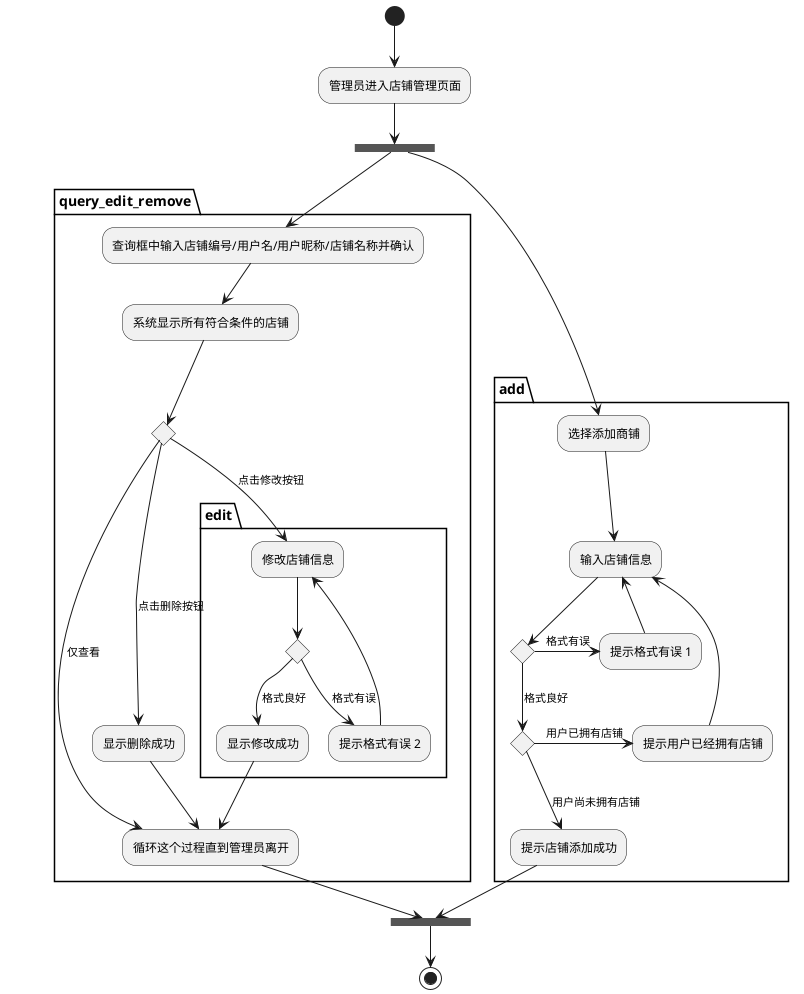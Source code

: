 @startuml

(*) --> "管理员进入店铺管理页面"
--> ===B1===

partition add {
===B1=== --> "选择添加商铺"
--> "输入店铺信息" as A1
--> if "" then
  ->[格式有误] "提示格式有误 1"
  -up-> A1
else
  -->[格式良好] if "" then
    ->[用户已拥有店铺] "提示用户已经拥有店铺"
    -up-> A1
  else
    -->[用户尚未拥有店铺] "提示店铺添加成功" as A2
}

partition query_edit_remove {
===B1=== --> "查询框中输入店铺编号/用户名/用户昵称/店铺名称并确认"
--> "系统显示所有符合条件的店铺"
--> if "" then
  -->[仅查看] "循环这个过程直到管理员离开" as A3
else
  -->[点击删除按钮] "显示删除成功"
  --> A3
else
  partition edit {
  -->[点击修改按钮] "修改店铺信息" as A4
  --> if "" then
    -->[格式有误] "提示格式有误 2"
    -up-> A4
  else
    -->[格式良好] "显示修改成功"
    --> A3
  endif
  }
endif
}

A2 --> ===B2===
A3 --> ===B2===

===B2=== --> (*)

@enduml
